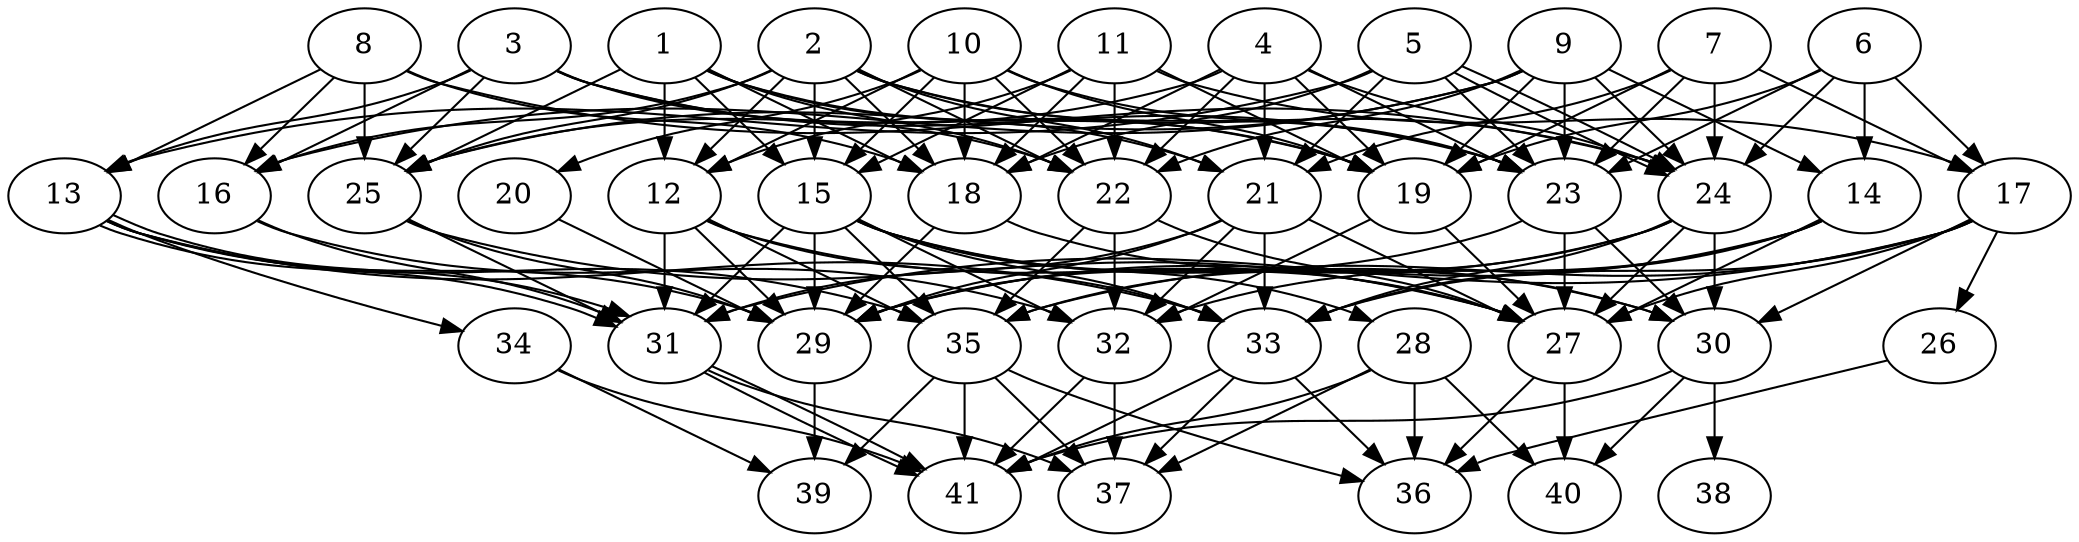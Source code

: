 // DAG (tier=3-complex, mode=data, n=41, ccr=0.510, fat=0.755, density=0.720, regular=0.385, jump=0.300, mindata=4194304, maxdata=33554432)
// DAG automatically generated by daggen at Sun Aug 24 16:33:35 2025
// /home/ermia/Project/Environments/daggen/bin/daggen --dot --ccr 0.510 --fat 0.755 --regular 0.385 --density 0.720 --jump 0.300 --mindata 4194304 --maxdata 33554432 -n 41 
digraph G {
  1 [size="4726757890125727744", alpha="0.08", expect_size="2363378945062863872"]
  1 -> 12 [size ="6210335484674048"]
  1 -> 15 [size ="6210335484674048"]
  1 -> 18 [size ="6210335484674048"]
  1 -> 19 [size ="6210335484674048"]
  1 -> 21 [size ="6210335484674048"]
  1 -> 22 [size ="6210335484674048"]
  1 -> 25 [size ="6210335484674048"]
  2 [size="8693414979964184576", alpha="0.18", expect_size="4346707489982092288"]
  2 -> 12 [size ="7612287426756608"]
  2 -> 15 [size ="7612287426756608"]
  2 -> 16 [size ="7612287426756608"]
  2 -> 18 [size ="7612287426756608"]
  2 -> 21 [size ="7612287426756608"]
  2 -> 22 [size ="7612287426756608"]
  2 -> 23 [size ="7612287426756608"]
  2 -> 24 [size ="7612287426756608"]
  2 -> 25 [size ="7612287426756608"]
  3 [size="10247279498006500", alpha="0.17", expect_size="5123639749003250"]
  3 -> 13 [size ="795480321687552"]
  3 -> 16 [size ="795480321687552"]
  3 -> 19 [size ="795480321687552"]
  3 -> 22 [size ="795480321687552"]
  3 -> 23 [size ="795480321687552"]
  3 -> 25 [size ="795480321687552"]
  4 [size="33452184615581860757504", alpha="0.19", expect_size="16726092307790930378752"]
  4 -> 18 [size ="8305637586894848"]
  4 -> 19 [size ="8305637586894848"]
  4 -> 21 [size ="8305637586894848"]
  4 -> 22 [size ="8305637586894848"]
  4 -> 23 [size ="8305637586894848"]
  4 -> 24 [size ="8305637586894848"]
  4 -> 25 [size ="8305637586894848"]
  5 [size="240869809948144608", alpha="0.07", expect_size="120434904974072304"]
  5 -> 13 [size ="4236546756575232"]
  5 -> 18 [size ="4236546756575232"]
  5 -> 21 [size ="4236546756575232"]
  5 -> 23 [size ="4236546756575232"]
  5 -> 24 [size ="4236546756575232"]
  5 -> 24 [size ="4236546756575232"]
  6 [size="192719548619279520", alpha="0.02", expect_size="96359774309639760"]
  6 -> 14 [size ="3856741078925312"]
  6 -> 17 [size ="3856741078925312"]
  6 -> 19 [size ="3856741078925312"]
  6 -> 23 [size ="3856741078925312"]
  6 -> 24 [size ="3856741078925312"]
  7 [size="3103396829098186240", alpha="0.13", expect_size="1551698414549093120"]
  7 -> 17 [size ="1923849532735488"]
  7 -> 19 [size ="1923849532735488"]
  7 -> 21 [size ="1923849532735488"]
  7 -> 23 [size ="1923849532735488"]
  7 -> 24 [size ="1923849532735488"]
  8 [size="268388585986248736", alpha="0.14", expect_size="134194292993124368"]
  8 -> 13 [size ="7456920751308800"]
  8 -> 16 [size ="7456920751308800"]
  8 -> 18 [size ="7456920751308800"]
  8 -> 24 [size ="7456920751308800"]
  8 -> 25 [size ="7456920751308800"]
  9 [size="133712709293236848", alpha="0.11", expect_size="66856354646618424"]
  9 -> 14 [size ="4137966947532800"]
  9 -> 16 [size ="4137966947532800"]
  9 -> 19 [size ="4137966947532800"]
  9 -> 22 [size ="4137966947532800"]
  9 -> 23 [size ="4137966947532800"]
  9 -> 24 [size ="4137966947532800"]
  9 -> 25 [size ="4137966947532800"]
  10 [size="15215706715205272600576", alpha="0.18", expect_size="7607853357602636300288"]
  10 -> 12 [size ="4912298388881408"]
  10 -> 15 [size ="4912298388881408"]
  10 -> 18 [size ="4912298388881408"]
  10 -> 19 [size ="4912298388881408"]
  10 -> 20 [size ="4912298388881408"]
  10 -> 22 [size ="4912298388881408"]
  10 -> 23 [size ="4912298388881408"]
  11 [size="671588029385242836992", alpha="0.02", expect_size="335794014692621418496"]
  11 -> 12 [size ="613515140268032"]
  11 -> 15 [size ="613515140268032"]
  11 -> 17 [size ="613515140268032"]
  11 -> 18 [size ="613515140268032"]
  11 -> 19 [size ="613515140268032"]
  11 -> 22 [size ="613515140268032"]
  12 [size="15384207627295578390528", alpha="0.07", expect_size="7692103813647789195264"]
  12 -> 27 [size ="4948498109693952"]
  12 -> 29 [size ="4948498109693952"]
  12 -> 31 [size ="4948498109693952"]
  12 -> 33 [size ="4948498109693952"]
  12 -> 35 [size ="4948498109693952"]
  13 [size="3540453167330750365696", alpha="0.20", expect_size="1770226583665375182848"]
  13 -> 29 [size ="1858357321269248"]
  13 -> 31 [size ="1858357321269248"]
  13 -> 31 [size ="1858357321269248"]
  13 -> 33 [size ="1858357321269248"]
  13 -> 34 [size ="1858357321269248"]
  13 -> 35 [size ="1858357321269248"]
  14 [size="193775107249822304", alpha="0.01", expect_size="96887553624911152"]
  14 -> 27 [size ="4603479125393408"]
  14 -> 29 [size ="4603479125393408"]
  14 -> 32 [size ="4603479125393408"]
  14 -> 33 [size ="4603479125393408"]
  15 [size="376648737832117568", alpha="0.19", expect_size="188324368916058784"]
  15 -> 27 [size ="309281131855872"]
  15 -> 28 [size ="309281131855872"]
  15 -> 29 [size ="309281131855872"]
  15 -> 30 [size ="309281131855872"]
  15 -> 31 [size ="309281131855872"]
  15 -> 32 [size ="309281131855872"]
  15 -> 33 [size ="309281131855872"]
  15 -> 35 [size ="309281131855872"]
  16 [size="17070684098450434048", alpha="0.09", expect_size="8535342049225217024"]
  16 -> 31 [size ="6645432742576128"]
  16 -> 32 [size ="6645432742576128"]
  17 [size="1177754909194456137728", alpha="0.18", expect_size="588877454597228068864"]
  17 -> 26 [size ="892195309617152"]
  17 -> 27 [size ="892195309617152"]
  17 -> 30 [size ="892195309617152"]
  17 -> 31 [size ="892195309617152"]
  17 -> 33 [size ="892195309617152"]
  17 -> 35 [size ="892195309617152"]
  18 [size="11430540709016520704", alpha="0.00", expect_size="5715270354508260352"]
  18 -> 29 [size ="6904316971450368"]
  18 -> 30 [size ="6904316971450368"]
  19 [size="7580246931007608832", alpha="0.06", expect_size="3790123465503804416"]
  19 -> 27 [size ="3794400803028992"]
  19 -> 32 [size ="3794400803028992"]
  20 [size="7459523306421468", alpha="0.09", expect_size="3729761653210734"]
  20 -> 29 [size ="382772392755200"]
  21 [size="13672626454546700", alpha="0.16", expect_size="6836313227273350"]
  21 -> 27 [size ="512983511859200"]
  21 -> 29 [size ="512983511859200"]
  21 -> 31 [size ="512983511859200"]
  21 -> 32 [size ="512983511859200"]
  21 -> 33 [size ="512983511859200"]
  22 [size="32304633703987928891392", alpha="0.00", expect_size="16152316851993964445696"]
  22 -> 27 [size ="8114589120069632"]
  22 -> 32 [size ="8114589120069632"]
  22 -> 35 [size ="8114589120069632"]
  23 [size="25063455976224389595136", alpha="0.14", expect_size="12531727988112194797568"]
  23 -> 27 [size ="6851473103126528"]
  23 -> 29 [size ="6851473103126528"]
  23 -> 30 [size ="6851473103126528"]
  24 [size="79975848708174864", alpha="0.12", expect_size="39987924354087432"]
  24 -> 27 [size ="1810721838989312"]
  24 -> 29 [size ="1810721838989312"]
  24 -> 30 [size ="1810721838989312"]
  24 -> 33 [size ="1810721838989312"]
  24 -> 35 [size ="1810721838989312"]
  25 [size="1961566770754771968", alpha="0.06", expect_size="980783385377385984"]
  25 -> 27 [size ="2305441841283072"]
  25 -> 29 [size ="2305441841283072"]
  25 -> 31 [size ="2305441841283072"]
  26 [size="105890116340481856", alpha="0.05", expect_size="52945058170240928"]
  26 -> 36 [size ="4081152155451392"]
  27 [size="29480811106686644256768", alpha="0.00", expect_size="14740405553343322128384"]
  27 -> 36 [size ="7634541128712192"]
  27 -> 40 [size ="7634541128712192"]
  28 [size="11899324277574336512000", alpha="0.15", expect_size="5949662138787168256000"]
  28 -> 36 [size ="4169700422451200"]
  28 -> 37 [size ="4169700422451200"]
  28 -> 40 [size ="4169700422451200"]
  28 -> 41 [size ="4169700422451200"]
  29 [size="8477147536346510336", alpha="0.09", expect_size="4238573768173255168"]
  29 -> 39 [size ="2939690365747200"]
  30 [size="3580250759059403776", alpha="0.06", expect_size="1790125379529701888"]
  30 -> 38 [size ="2313514744020992"]
  30 -> 40 [size ="2313514744020992"]
  30 -> 41 [size ="2313514744020992"]
  31 [size="262219741870210752", alpha="0.08", expect_size="131109870935105376"]
  31 -> 37 [size ="181226681925632"]
  31 -> 41 [size ="181226681925632"]
  31 -> 41 [size ="181226681925632"]
  32 [size="263822890913333920", alpha="0.10", expect_size="131911445456666960"]
  32 -> 37 [size ="359233212121088"]
  32 -> 41 [size ="359233212121088"]
  33 [size="2505667324457890349056", alpha="0.19", expect_size="1252833662228945174528"]
  33 -> 36 [size ="1475838809735168"]
  33 -> 37 [size ="1475838809735168"]
  33 -> 41 [size ="1475838809735168"]
  34 [size="21226175332946181881856", alpha="0.14", expect_size="10613087666473090940928"]
  34 -> 39 [size ="6132974399520768"]
  34 -> 41 [size ="6132974399520768"]
  35 [size="8410805739605458944000", alpha="0.04", expect_size="4205402869802729472000"]
  35 -> 36 [size ="3308631411916800"]
  35 -> 37 [size ="3308631411916800"]
  35 -> 39 [size ="3308631411916800"]
  35 -> 41 [size ="3308631411916800"]
  36 [size="130806564397595632", alpha="0.08", expect_size="65403282198797816"]
  37 [size="709611775767802752", alpha="0.11", expect_size="354805887883901376"]
  38 [size="33061424204518856327168", alpha="0.19", expect_size="16530712102259428163584"]
  39 [size="14230417039849013248", alpha="0.17", expect_size="7115208519924506624"]
  40 [size="223940893461044544", alpha="0.06", expect_size="111970446730522272"]
  41 [size="107480601653686672", alpha="0.12", expect_size="53740300826843336"]
}